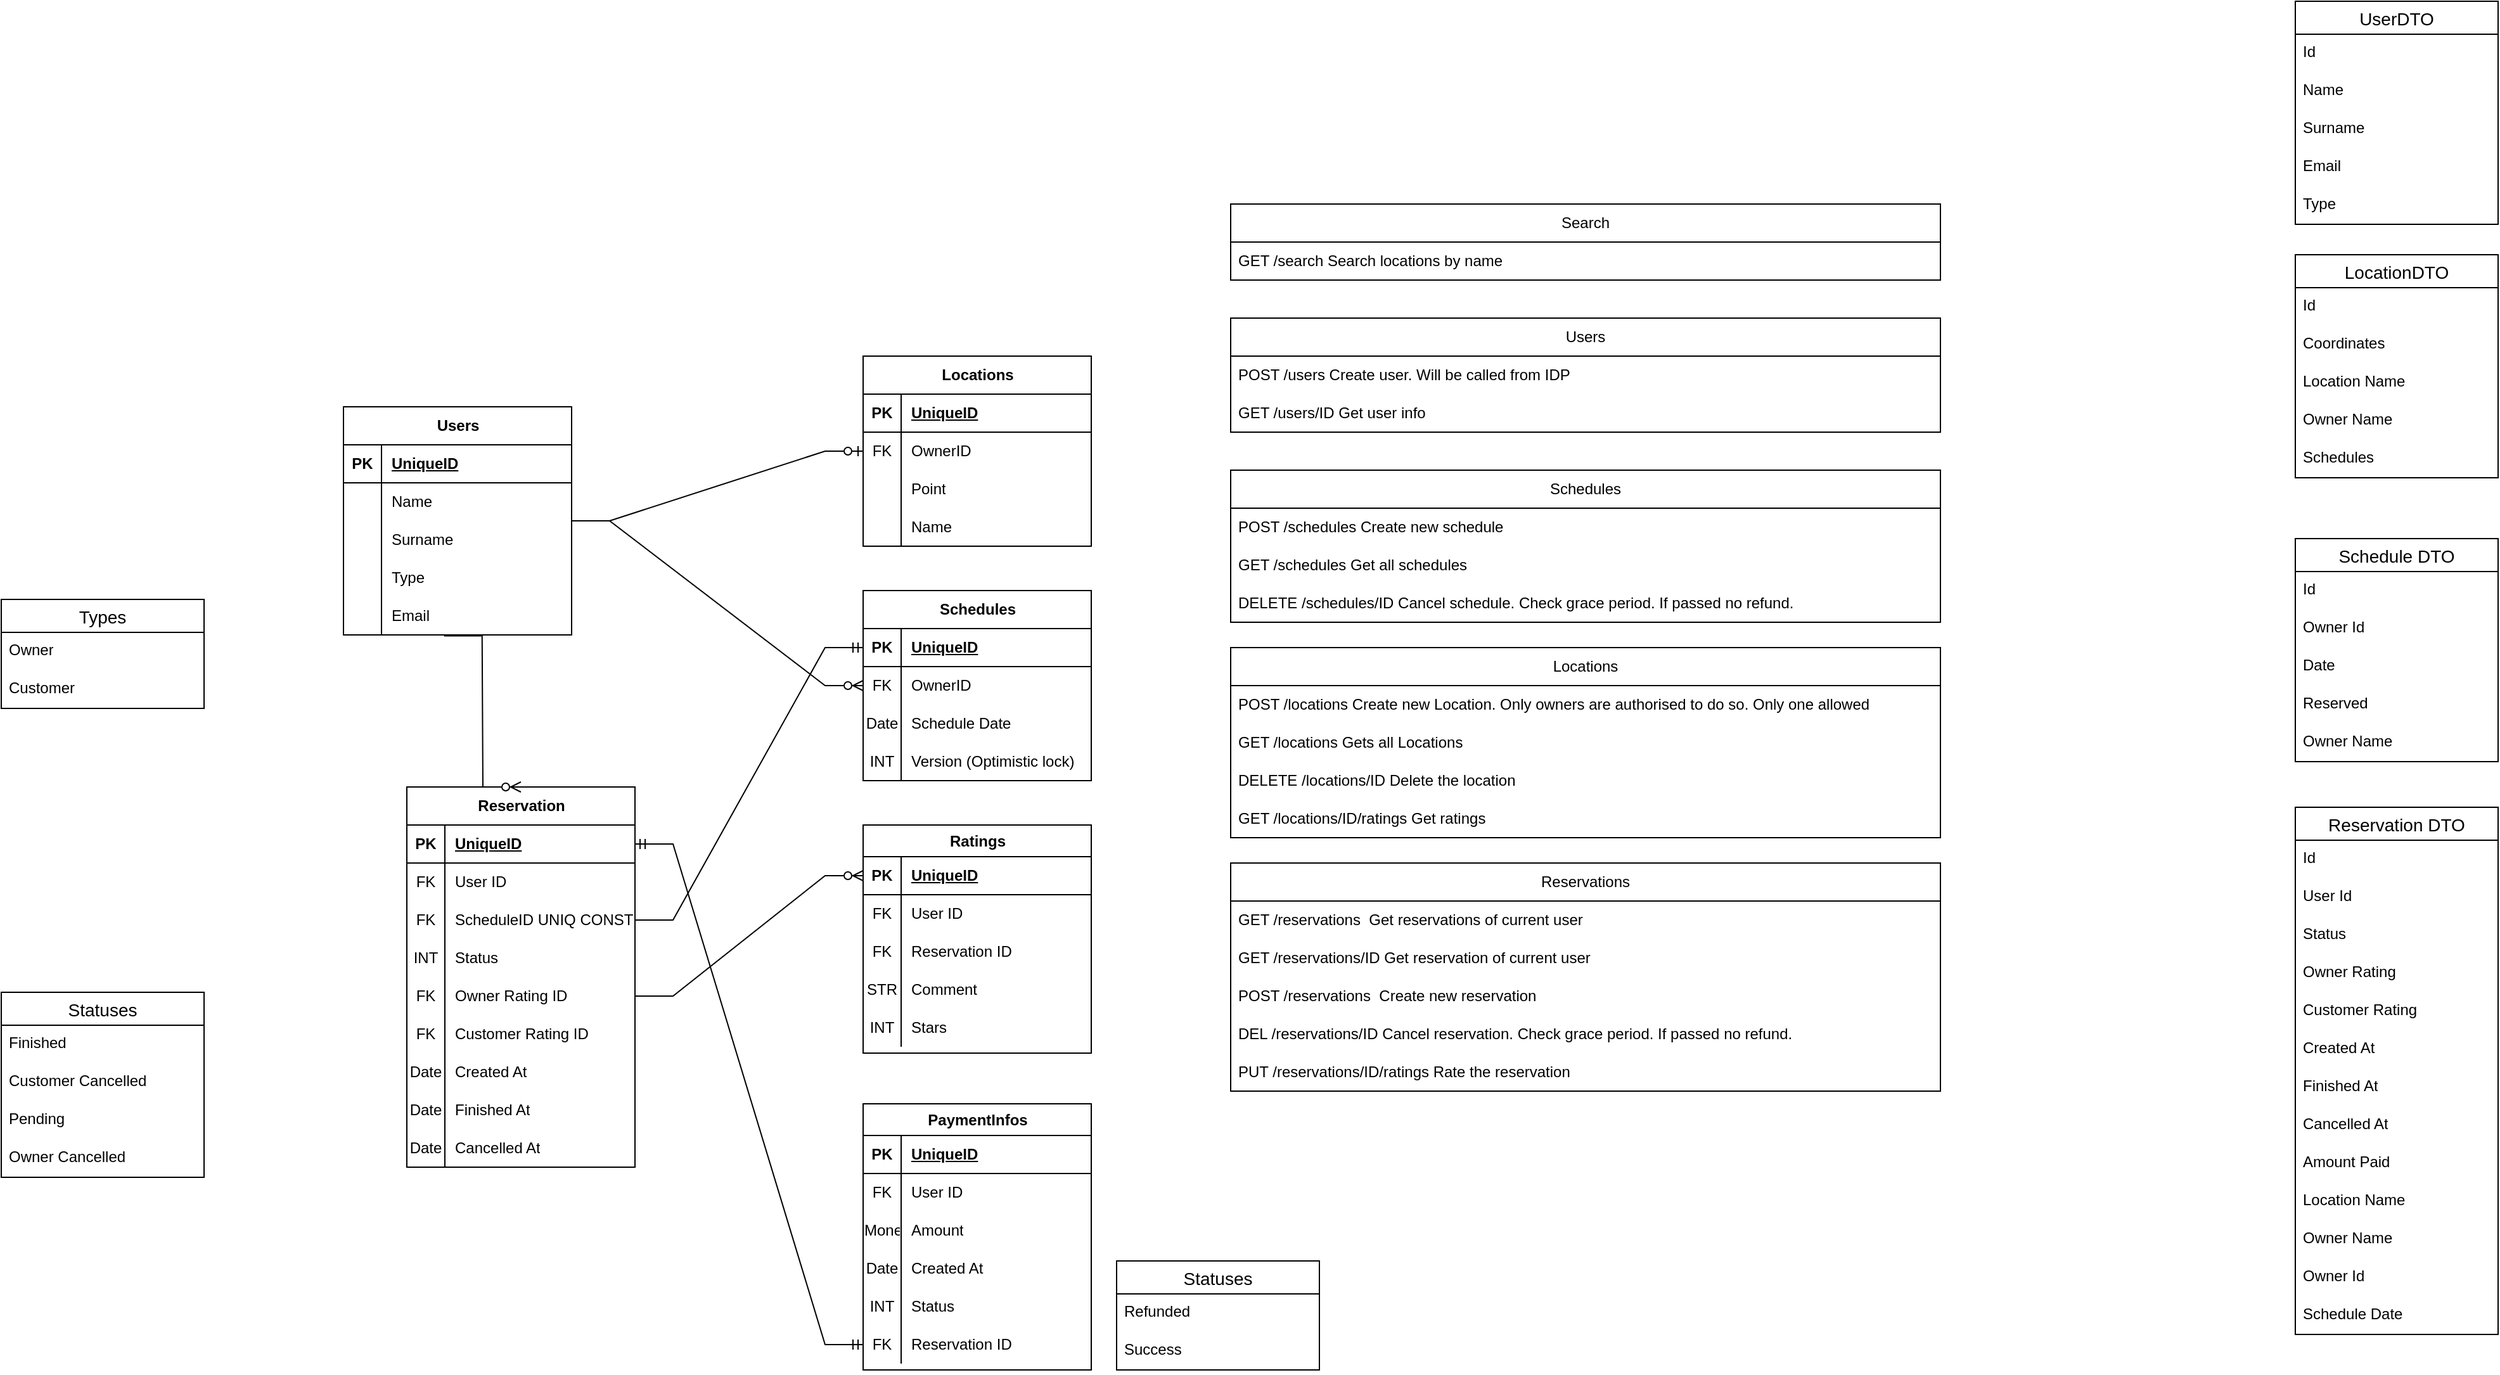 <mxfile version="24.0.1" type="device">
  <diagram name="Page-1" id="3cFkuHnCAGyWRIBKNSIx">
    <mxGraphModel dx="2236" dy="1949" grid="1" gridSize="10" guides="1" tooltips="1" connect="1" arrows="1" fold="1" page="1" pageScale="1" pageWidth="1600" pageHeight="1200" math="0" shadow="0">
      <root>
        <mxCell id="0" />
        <mxCell id="1" parent="0" />
        <mxCell id="SvgguCyREbQWjPHnLZV8-1" value="Users" style="shape=table;startSize=30;container=1;collapsible=1;childLayout=tableLayout;fixedRows=1;rowLines=0;fontStyle=1;align=center;resizeLast=1;html=1;" parent="1" vertex="1">
          <mxGeometry x="70" y="-90" width="180" height="180" as="geometry" />
        </mxCell>
        <mxCell id="SvgguCyREbQWjPHnLZV8-2" value="" style="shape=tableRow;horizontal=0;startSize=0;swimlaneHead=0;swimlaneBody=0;fillColor=none;collapsible=0;dropTarget=0;points=[[0,0.5],[1,0.5]];portConstraint=eastwest;top=0;left=0;right=0;bottom=1;" parent="SvgguCyREbQWjPHnLZV8-1" vertex="1">
          <mxGeometry y="30" width="180" height="30" as="geometry" />
        </mxCell>
        <mxCell id="SvgguCyREbQWjPHnLZV8-3" value="PK" style="shape=partialRectangle;connectable=0;fillColor=none;top=0;left=0;bottom=0;right=0;fontStyle=1;overflow=hidden;whiteSpace=wrap;html=1;" parent="SvgguCyREbQWjPHnLZV8-2" vertex="1">
          <mxGeometry width="30" height="30" as="geometry">
            <mxRectangle width="30" height="30" as="alternateBounds" />
          </mxGeometry>
        </mxCell>
        <mxCell id="SvgguCyREbQWjPHnLZV8-4" value="UniqueID" style="shape=partialRectangle;connectable=0;fillColor=none;top=0;left=0;bottom=0;right=0;align=left;spacingLeft=6;fontStyle=5;overflow=hidden;whiteSpace=wrap;html=1;" parent="SvgguCyREbQWjPHnLZV8-2" vertex="1">
          <mxGeometry x="30" width="150" height="30" as="geometry">
            <mxRectangle width="150" height="30" as="alternateBounds" />
          </mxGeometry>
        </mxCell>
        <mxCell id="SvgguCyREbQWjPHnLZV8-5" value="" style="shape=tableRow;horizontal=0;startSize=0;swimlaneHead=0;swimlaneBody=0;fillColor=none;collapsible=0;dropTarget=0;points=[[0,0.5],[1,0.5]];portConstraint=eastwest;top=0;left=0;right=0;bottom=0;" parent="SvgguCyREbQWjPHnLZV8-1" vertex="1">
          <mxGeometry y="60" width="180" height="30" as="geometry" />
        </mxCell>
        <mxCell id="SvgguCyREbQWjPHnLZV8-6" value="" style="shape=partialRectangle;connectable=0;fillColor=none;top=0;left=0;bottom=0;right=0;editable=1;overflow=hidden;whiteSpace=wrap;html=1;" parent="SvgguCyREbQWjPHnLZV8-5" vertex="1">
          <mxGeometry width="30" height="30" as="geometry">
            <mxRectangle width="30" height="30" as="alternateBounds" />
          </mxGeometry>
        </mxCell>
        <mxCell id="SvgguCyREbQWjPHnLZV8-7" value="Name" style="shape=partialRectangle;connectable=0;fillColor=none;top=0;left=0;bottom=0;right=0;align=left;spacingLeft=6;overflow=hidden;whiteSpace=wrap;html=1;" parent="SvgguCyREbQWjPHnLZV8-5" vertex="1">
          <mxGeometry x="30" width="150" height="30" as="geometry">
            <mxRectangle width="150" height="30" as="alternateBounds" />
          </mxGeometry>
        </mxCell>
        <mxCell id="SvgguCyREbQWjPHnLZV8-8" value="" style="shape=tableRow;horizontal=0;startSize=0;swimlaneHead=0;swimlaneBody=0;fillColor=none;collapsible=0;dropTarget=0;points=[[0,0.5],[1,0.5]];portConstraint=eastwest;top=0;left=0;right=0;bottom=0;" parent="SvgguCyREbQWjPHnLZV8-1" vertex="1">
          <mxGeometry y="90" width="180" height="30" as="geometry" />
        </mxCell>
        <mxCell id="SvgguCyREbQWjPHnLZV8-9" value="" style="shape=partialRectangle;connectable=0;fillColor=none;top=0;left=0;bottom=0;right=0;editable=1;overflow=hidden;whiteSpace=wrap;html=1;" parent="SvgguCyREbQWjPHnLZV8-8" vertex="1">
          <mxGeometry width="30" height="30" as="geometry">
            <mxRectangle width="30" height="30" as="alternateBounds" />
          </mxGeometry>
        </mxCell>
        <mxCell id="SvgguCyREbQWjPHnLZV8-10" value="Surname" style="shape=partialRectangle;connectable=0;fillColor=none;top=0;left=0;bottom=0;right=0;align=left;spacingLeft=6;overflow=hidden;whiteSpace=wrap;html=1;" parent="SvgguCyREbQWjPHnLZV8-8" vertex="1">
          <mxGeometry x="30" width="150" height="30" as="geometry">
            <mxRectangle width="150" height="30" as="alternateBounds" />
          </mxGeometry>
        </mxCell>
        <mxCell id="SvgguCyREbQWjPHnLZV8-11" value="" style="shape=tableRow;horizontal=0;startSize=0;swimlaneHead=0;swimlaneBody=0;fillColor=none;collapsible=0;dropTarget=0;points=[[0,0.5],[1,0.5]];portConstraint=eastwest;top=0;left=0;right=0;bottom=0;" parent="SvgguCyREbQWjPHnLZV8-1" vertex="1">
          <mxGeometry y="120" width="180" height="30" as="geometry" />
        </mxCell>
        <mxCell id="SvgguCyREbQWjPHnLZV8-12" value="" style="shape=partialRectangle;connectable=0;fillColor=none;top=0;left=0;bottom=0;right=0;editable=1;overflow=hidden;whiteSpace=wrap;html=1;" parent="SvgguCyREbQWjPHnLZV8-11" vertex="1">
          <mxGeometry width="30" height="30" as="geometry">
            <mxRectangle width="30" height="30" as="alternateBounds" />
          </mxGeometry>
        </mxCell>
        <mxCell id="SvgguCyREbQWjPHnLZV8-13" value="Type" style="shape=partialRectangle;connectable=0;fillColor=none;top=0;left=0;bottom=0;right=0;align=left;spacingLeft=6;overflow=hidden;whiteSpace=wrap;html=1;" parent="SvgguCyREbQWjPHnLZV8-11" vertex="1">
          <mxGeometry x="30" width="150" height="30" as="geometry">
            <mxRectangle width="150" height="30" as="alternateBounds" />
          </mxGeometry>
        </mxCell>
        <mxCell id="SvgguCyREbQWjPHnLZV8-91" style="shape=tableRow;horizontal=0;startSize=0;swimlaneHead=0;swimlaneBody=0;fillColor=none;collapsible=0;dropTarget=0;points=[[0,0.5],[1,0.5]];portConstraint=eastwest;top=0;left=0;right=0;bottom=0;" parent="SvgguCyREbQWjPHnLZV8-1" vertex="1">
          <mxGeometry y="150" width="180" height="30" as="geometry" />
        </mxCell>
        <mxCell id="SvgguCyREbQWjPHnLZV8-92" style="shape=partialRectangle;connectable=0;fillColor=none;top=0;left=0;bottom=0;right=0;editable=1;overflow=hidden;whiteSpace=wrap;html=1;" parent="SvgguCyREbQWjPHnLZV8-91" vertex="1">
          <mxGeometry width="30" height="30" as="geometry">
            <mxRectangle width="30" height="30" as="alternateBounds" />
          </mxGeometry>
        </mxCell>
        <mxCell id="SvgguCyREbQWjPHnLZV8-93" value="Email" style="shape=partialRectangle;connectable=0;fillColor=none;top=0;left=0;bottom=0;right=0;align=left;spacingLeft=6;overflow=hidden;whiteSpace=wrap;html=1;" parent="SvgguCyREbQWjPHnLZV8-91" vertex="1">
          <mxGeometry x="30" width="150" height="30" as="geometry">
            <mxRectangle width="150" height="30" as="alternateBounds" />
          </mxGeometry>
        </mxCell>
        <mxCell id="SvgguCyREbQWjPHnLZV8-14" value="Reservation" style="shape=table;startSize=30;container=1;collapsible=1;childLayout=tableLayout;fixedRows=1;rowLines=0;fontStyle=1;align=center;resizeLast=1;html=1;" parent="1" vertex="1">
          <mxGeometry x="120" y="210" width="180" height="300" as="geometry" />
        </mxCell>
        <mxCell id="SvgguCyREbQWjPHnLZV8-15" value="" style="shape=tableRow;horizontal=0;startSize=0;swimlaneHead=0;swimlaneBody=0;fillColor=none;collapsible=0;dropTarget=0;points=[[0,0.5],[1,0.5]];portConstraint=eastwest;top=0;left=0;right=0;bottom=1;" parent="SvgguCyREbQWjPHnLZV8-14" vertex="1">
          <mxGeometry y="30" width="180" height="30" as="geometry" />
        </mxCell>
        <mxCell id="SvgguCyREbQWjPHnLZV8-16" value="PK" style="shape=partialRectangle;connectable=0;fillColor=none;top=0;left=0;bottom=0;right=0;fontStyle=1;overflow=hidden;whiteSpace=wrap;html=1;" parent="SvgguCyREbQWjPHnLZV8-15" vertex="1">
          <mxGeometry width="30" height="30" as="geometry">
            <mxRectangle width="30" height="30" as="alternateBounds" />
          </mxGeometry>
        </mxCell>
        <mxCell id="SvgguCyREbQWjPHnLZV8-17" value="UniqueID" style="shape=partialRectangle;connectable=0;fillColor=none;top=0;left=0;bottom=0;right=0;align=left;spacingLeft=6;fontStyle=5;overflow=hidden;whiteSpace=wrap;html=1;" parent="SvgguCyREbQWjPHnLZV8-15" vertex="1">
          <mxGeometry x="30" width="150" height="30" as="geometry">
            <mxRectangle width="150" height="30" as="alternateBounds" />
          </mxGeometry>
        </mxCell>
        <mxCell id="SvgguCyREbQWjPHnLZV8-18" value="" style="shape=tableRow;horizontal=0;startSize=0;swimlaneHead=0;swimlaneBody=0;fillColor=none;collapsible=0;dropTarget=0;points=[[0,0.5],[1,0.5]];portConstraint=eastwest;top=0;left=0;right=0;bottom=0;" parent="SvgguCyREbQWjPHnLZV8-14" vertex="1">
          <mxGeometry y="60" width="180" height="30" as="geometry" />
        </mxCell>
        <mxCell id="SvgguCyREbQWjPHnLZV8-19" value="FK" style="shape=partialRectangle;connectable=0;fillColor=none;top=0;left=0;bottom=0;right=0;editable=1;overflow=hidden;whiteSpace=wrap;html=1;" parent="SvgguCyREbQWjPHnLZV8-18" vertex="1">
          <mxGeometry width="30" height="30" as="geometry">
            <mxRectangle width="30" height="30" as="alternateBounds" />
          </mxGeometry>
        </mxCell>
        <mxCell id="SvgguCyREbQWjPHnLZV8-20" value="User ID" style="shape=partialRectangle;connectable=0;fillColor=none;top=0;left=0;bottom=0;right=0;align=left;spacingLeft=6;overflow=hidden;whiteSpace=wrap;html=1;" parent="SvgguCyREbQWjPHnLZV8-18" vertex="1">
          <mxGeometry x="30" width="150" height="30" as="geometry">
            <mxRectangle width="150" height="30" as="alternateBounds" />
          </mxGeometry>
        </mxCell>
        <mxCell id="SvgguCyREbQWjPHnLZV8-21" value="" style="shape=tableRow;horizontal=0;startSize=0;swimlaneHead=0;swimlaneBody=0;fillColor=none;collapsible=0;dropTarget=0;points=[[0,0.5],[1,0.5]];portConstraint=eastwest;top=0;left=0;right=0;bottom=0;" parent="SvgguCyREbQWjPHnLZV8-14" vertex="1">
          <mxGeometry y="90" width="180" height="30" as="geometry" />
        </mxCell>
        <mxCell id="SvgguCyREbQWjPHnLZV8-22" value="FK" style="shape=partialRectangle;connectable=0;fillColor=none;top=0;left=0;bottom=0;right=0;editable=1;overflow=hidden;whiteSpace=wrap;html=1;" parent="SvgguCyREbQWjPHnLZV8-21" vertex="1">
          <mxGeometry width="30" height="30" as="geometry">
            <mxRectangle width="30" height="30" as="alternateBounds" />
          </mxGeometry>
        </mxCell>
        <mxCell id="SvgguCyREbQWjPHnLZV8-23" value="ScheduleID UNIQ CONST" style="shape=partialRectangle;connectable=0;fillColor=none;top=0;left=0;bottom=0;right=0;align=left;spacingLeft=6;overflow=hidden;whiteSpace=wrap;html=1;" parent="SvgguCyREbQWjPHnLZV8-21" vertex="1">
          <mxGeometry x="30" width="150" height="30" as="geometry">
            <mxRectangle width="150" height="30" as="alternateBounds" />
          </mxGeometry>
        </mxCell>
        <mxCell id="SvgguCyREbQWjPHnLZV8-24" value="" style="shape=tableRow;horizontal=0;startSize=0;swimlaneHead=0;swimlaneBody=0;fillColor=none;collapsible=0;dropTarget=0;points=[[0,0.5],[1,0.5]];portConstraint=eastwest;top=0;left=0;right=0;bottom=0;" parent="SvgguCyREbQWjPHnLZV8-14" vertex="1">
          <mxGeometry y="120" width="180" height="30" as="geometry" />
        </mxCell>
        <mxCell id="SvgguCyREbQWjPHnLZV8-25" value="INT" style="shape=partialRectangle;connectable=0;fillColor=none;top=0;left=0;bottom=0;right=0;editable=1;overflow=hidden;whiteSpace=wrap;html=1;" parent="SvgguCyREbQWjPHnLZV8-24" vertex="1">
          <mxGeometry width="30" height="30" as="geometry">
            <mxRectangle width="30" height="30" as="alternateBounds" />
          </mxGeometry>
        </mxCell>
        <mxCell id="SvgguCyREbQWjPHnLZV8-26" value="Status" style="shape=partialRectangle;connectable=0;fillColor=none;top=0;left=0;bottom=0;right=0;align=left;spacingLeft=6;overflow=hidden;whiteSpace=wrap;html=1;" parent="SvgguCyREbQWjPHnLZV8-24" vertex="1">
          <mxGeometry x="30" width="150" height="30" as="geometry">
            <mxRectangle width="150" height="30" as="alternateBounds" />
          </mxGeometry>
        </mxCell>
        <mxCell id="SvgguCyREbQWjPHnLZV8-41" style="shape=tableRow;horizontal=0;startSize=0;swimlaneHead=0;swimlaneBody=0;fillColor=none;collapsible=0;dropTarget=0;points=[[0,0.5],[1,0.5]];portConstraint=eastwest;top=0;left=0;right=0;bottom=0;" parent="SvgguCyREbQWjPHnLZV8-14" vertex="1">
          <mxGeometry y="150" width="180" height="30" as="geometry" />
        </mxCell>
        <mxCell id="SvgguCyREbQWjPHnLZV8-42" value="FK" style="shape=partialRectangle;connectable=0;fillColor=none;top=0;left=0;bottom=0;right=0;editable=1;overflow=hidden;whiteSpace=wrap;html=1;" parent="SvgguCyREbQWjPHnLZV8-41" vertex="1">
          <mxGeometry width="30" height="30" as="geometry">
            <mxRectangle width="30" height="30" as="alternateBounds" />
          </mxGeometry>
        </mxCell>
        <mxCell id="SvgguCyREbQWjPHnLZV8-43" value="Owner Rating ID" style="shape=partialRectangle;connectable=0;fillColor=none;top=0;left=0;bottom=0;right=0;align=left;spacingLeft=6;overflow=hidden;whiteSpace=wrap;html=1;" parent="SvgguCyREbQWjPHnLZV8-41" vertex="1">
          <mxGeometry x="30" width="150" height="30" as="geometry">
            <mxRectangle width="150" height="30" as="alternateBounds" />
          </mxGeometry>
        </mxCell>
        <mxCell id="SvgguCyREbQWjPHnLZV8-78" style="shape=tableRow;horizontal=0;startSize=0;swimlaneHead=0;swimlaneBody=0;fillColor=none;collapsible=0;dropTarget=0;points=[[0,0.5],[1,0.5]];portConstraint=eastwest;top=0;left=0;right=0;bottom=0;" parent="SvgguCyREbQWjPHnLZV8-14" vertex="1">
          <mxGeometry y="180" width="180" height="30" as="geometry" />
        </mxCell>
        <mxCell id="SvgguCyREbQWjPHnLZV8-79" value="FK" style="shape=partialRectangle;connectable=0;fillColor=none;top=0;left=0;bottom=0;right=0;editable=1;overflow=hidden;whiteSpace=wrap;html=1;" parent="SvgguCyREbQWjPHnLZV8-78" vertex="1">
          <mxGeometry width="30" height="30" as="geometry">
            <mxRectangle width="30" height="30" as="alternateBounds" />
          </mxGeometry>
        </mxCell>
        <mxCell id="SvgguCyREbQWjPHnLZV8-80" value="Customer Rating ID" style="shape=partialRectangle;connectable=0;fillColor=none;top=0;left=0;bottom=0;right=0;align=left;spacingLeft=6;overflow=hidden;whiteSpace=wrap;html=1;" parent="SvgguCyREbQWjPHnLZV8-78" vertex="1">
          <mxGeometry x="30" width="150" height="30" as="geometry">
            <mxRectangle width="150" height="30" as="alternateBounds" />
          </mxGeometry>
        </mxCell>
        <mxCell id="p0pps07FOHElQhbZ_W9Z-16" style="shape=tableRow;horizontal=0;startSize=0;swimlaneHead=0;swimlaneBody=0;fillColor=none;collapsible=0;dropTarget=0;points=[[0,0.5],[1,0.5]];portConstraint=eastwest;top=0;left=0;right=0;bottom=0;" parent="SvgguCyREbQWjPHnLZV8-14" vertex="1">
          <mxGeometry y="210" width="180" height="30" as="geometry" />
        </mxCell>
        <mxCell id="p0pps07FOHElQhbZ_W9Z-17" value="Date" style="shape=partialRectangle;connectable=0;fillColor=none;top=0;left=0;bottom=0;right=0;editable=1;overflow=hidden;whiteSpace=wrap;html=1;" parent="p0pps07FOHElQhbZ_W9Z-16" vertex="1">
          <mxGeometry width="30" height="30" as="geometry">
            <mxRectangle width="30" height="30" as="alternateBounds" />
          </mxGeometry>
        </mxCell>
        <mxCell id="p0pps07FOHElQhbZ_W9Z-18" value="Created At" style="shape=partialRectangle;connectable=0;fillColor=none;top=0;left=0;bottom=0;right=0;align=left;spacingLeft=6;overflow=hidden;whiteSpace=wrap;html=1;" parent="p0pps07FOHElQhbZ_W9Z-16" vertex="1">
          <mxGeometry x="30" width="150" height="30" as="geometry">
            <mxRectangle width="150" height="30" as="alternateBounds" />
          </mxGeometry>
        </mxCell>
        <mxCell id="p0pps07FOHElQhbZ_W9Z-19" style="shape=tableRow;horizontal=0;startSize=0;swimlaneHead=0;swimlaneBody=0;fillColor=none;collapsible=0;dropTarget=0;points=[[0,0.5],[1,0.5]];portConstraint=eastwest;top=0;left=0;right=0;bottom=0;" parent="SvgguCyREbQWjPHnLZV8-14" vertex="1">
          <mxGeometry y="240" width="180" height="30" as="geometry" />
        </mxCell>
        <mxCell id="p0pps07FOHElQhbZ_W9Z-20" value="Date" style="shape=partialRectangle;connectable=0;fillColor=none;top=0;left=0;bottom=0;right=0;editable=1;overflow=hidden;whiteSpace=wrap;html=1;" parent="p0pps07FOHElQhbZ_W9Z-19" vertex="1">
          <mxGeometry width="30" height="30" as="geometry">
            <mxRectangle width="30" height="30" as="alternateBounds" />
          </mxGeometry>
        </mxCell>
        <mxCell id="p0pps07FOHElQhbZ_W9Z-21" value="Finished At" style="shape=partialRectangle;connectable=0;fillColor=none;top=0;left=0;bottom=0;right=0;align=left;spacingLeft=6;overflow=hidden;whiteSpace=wrap;html=1;" parent="p0pps07FOHElQhbZ_W9Z-19" vertex="1">
          <mxGeometry x="30" width="150" height="30" as="geometry">
            <mxRectangle width="150" height="30" as="alternateBounds" />
          </mxGeometry>
        </mxCell>
        <mxCell id="p0pps07FOHElQhbZ_W9Z-22" style="shape=tableRow;horizontal=0;startSize=0;swimlaneHead=0;swimlaneBody=0;fillColor=none;collapsible=0;dropTarget=0;points=[[0,0.5],[1,0.5]];portConstraint=eastwest;top=0;left=0;right=0;bottom=0;" parent="SvgguCyREbQWjPHnLZV8-14" vertex="1">
          <mxGeometry y="270" width="180" height="30" as="geometry" />
        </mxCell>
        <mxCell id="p0pps07FOHElQhbZ_W9Z-23" value="Date" style="shape=partialRectangle;connectable=0;fillColor=none;top=0;left=0;bottom=0;right=0;editable=1;overflow=hidden;whiteSpace=wrap;html=1;" parent="p0pps07FOHElQhbZ_W9Z-22" vertex="1">
          <mxGeometry width="30" height="30" as="geometry">
            <mxRectangle width="30" height="30" as="alternateBounds" />
          </mxGeometry>
        </mxCell>
        <mxCell id="p0pps07FOHElQhbZ_W9Z-24" value="Cancelled At" style="shape=partialRectangle;connectable=0;fillColor=none;top=0;left=0;bottom=0;right=0;align=left;spacingLeft=6;overflow=hidden;whiteSpace=wrap;html=1;" parent="p0pps07FOHElQhbZ_W9Z-22" vertex="1">
          <mxGeometry x="30" width="150" height="30" as="geometry">
            <mxRectangle width="150" height="30" as="alternateBounds" />
          </mxGeometry>
        </mxCell>
        <mxCell id="SvgguCyREbQWjPHnLZV8-27" value="Schedules" style="shape=table;startSize=30;container=1;collapsible=1;childLayout=tableLayout;fixedRows=1;rowLines=0;fontStyle=1;align=center;resizeLast=1;html=1;" parent="1" vertex="1">
          <mxGeometry x="480" y="55" width="180" height="150" as="geometry" />
        </mxCell>
        <mxCell id="SvgguCyREbQWjPHnLZV8-28" value="" style="shape=tableRow;horizontal=0;startSize=0;swimlaneHead=0;swimlaneBody=0;fillColor=none;collapsible=0;dropTarget=0;points=[[0,0.5],[1,0.5]];portConstraint=eastwest;top=0;left=0;right=0;bottom=1;" parent="SvgguCyREbQWjPHnLZV8-27" vertex="1">
          <mxGeometry y="30" width="180" height="30" as="geometry" />
        </mxCell>
        <mxCell id="SvgguCyREbQWjPHnLZV8-29" value="PK" style="shape=partialRectangle;connectable=0;fillColor=none;top=0;left=0;bottom=0;right=0;fontStyle=1;overflow=hidden;whiteSpace=wrap;html=1;" parent="SvgguCyREbQWjPHnLZV8-28" vertex="1">
          <mxGeometry width="30" height="30" as="geometry">
            <mxRectangle width="30" height="30" as="alternateBounds" />
          </mxGeometry>
        </mxCell>
        <mxCell id="SvgguCyREbQWjPHnLZV8-30" value="UniqueID" style="shape=partialRectangle;connectable=0;fillColor=none;top=0;left=0;bottom=0;right=0;align=left;spacingLeft=6;fontStyle=5;overflow=hidden;whiteSpace=wrap;html=1;" parent="SvgguCyREbQWjPHnLZV8-28" vertex="1">
          <mxGeometry x="30" width="150" height="30" as="geometry">
            <mxRectangle width="150" height="30" as="alternateBounds" />
          </mxGeometry>
        </mxCell>
        <mxCell id="SvgguCyREbQWjPHnLZV8-31" value="" style="shape=tableRow;horizontal=0;startSize=0;swimlaneHead=0;swimlaneBody=0;fillColor=none;collapsible=0;dropTarget=0;points=[[0,0.5],[1,0.5]];portConstraint=eastwest;top=0;left=0;right=0;bottom=0;" parent="SvgguCyREbQWjPHnLZV8-27" vertex="1">
          <mxGeometry y="60" width="180" height="30" as="geometry" />
        </mxCell>
        <mxCell id="SvgguCyREbQWjPHnLZV8-32" value="FK" style="shape=partialRectangle;connectable=0;fillColor=none;top=0;left=0;bottom=0;right=0;editable=1;overflow=hidden;whiteSpace=wrap;html=1;" parent="SvgguCyREbQWjPHnLZV8-31" vertex="1">
          <mxGeometry width="30" height="30" as="geometry">
            <mxRectangle width="30" height="30" as="alternateBounds" />
          </mxGeometry>
        </mxCell>
        <mxCell id="SvgguCyREbQWjPHnLZV8-33" value="OwnerID" style="shape=partialRectangle;connectable=0;fillColor=none;top=0;left=0;bottom=0;right=0;align=left;spacingLeft=6;overflow=hidden;whiteSpace=wrap;html=1;" parent="SvgguCyREbQWjPHnLZV8-31" vertex="1">
          <mxGeometry x="30" width="150" height="30" as="geometry">
            <mxRectangle width="150" height="30" as="alternateBounds" />
          </mxGeometry>
        </mxCell>
        <mxCell id="SvgguCyREbQWjPHnLZV8-34" value="" style="shape=tableRow;horizontal=0;startSize=0;swimlaneHead=0;swimlaneBody=0;fillColor=none;collapsible=0;dropTarget=0;points=[[0,0.5],[1,0.5]];portConstraint=eastwest;top=0;left=0;right=0;bottom=0;" parent="SvgguCyREbQWjPHnLZV8-27" vertex="1">
          <mxGeometry y="90" width="180" height="30" as="geometry" />
        </mxCell>
        <mxCell id="SvgguCyREbQWjPHnLZV8-35" value="Date" style="shape=partialRectangle;connectable=0;fillColor=none;top=0;left=0;bottom=0;right=0;editable=1;overflow=hidden;whiteSpace=wrap;html=1;" parent="SvgguCyREbQWjPHnLZV8-34" vertex="1">
          <mxGeometry width="30" height="30" as="geometry">
            <mxRectangle width="30" height="30" as="alternateBounds" />
          </mxGeometry>
        </mxCell>
        <mxCell id="SvgguCyREbQWjPHnLZV8-36" value="Schedule Date" style="shape=partialRectangle;connectable=0;fillColor=none;top=0;left=0;bottom=0;right=0;align=left;spacingLeft=6;overflow=hidden;whiteSpace=wrap;html=1;" parent="SvgguCyREbQWjPHnLZV8-34" vertex="1">
          <mxGeometry x="30" width="150" height="30" as="geometry">
            <mxRectangle width="150" height="30" as="alternateBounds" />
          </mxGeometry>
        </mxCell>
        <mxCell id="SvgguCyREbQWjPHnLZV8-37" value="" style="shape=tableRow;horizontal=0;startSize=0;swimlaneHead=0;swimlaneBody=0;fillColor=none;collapsible=0;dropTarget=0;points=[[0,0.5],[1,0.5]];portConstraint=eastwest;top=0;left=0;right=0;bottom=0;" parent="SvgguCyREbQWjPHnLZV8-27" vertex="1">
          <mxGeometry y="120" width="180" height="30" as="geometry" />
        </mxCell>
        <mxCell id="SvgguCyREbQWjPHnLZV8-38" value="INT" style="shape=partialRectangle;connectable=0;fillColor=none;top=0;left=0;bottom=0;right=0;editable=1;overflow=hidden;whiteSpace=wrap;html=1;" parent="SvgguCyREbQWjPHnLZV8-37" vertex="1">
          <mxGeometry width="30" height="30" as="geometry">
            <mxRectangle width="30" height="30" as="alternateBounds" />
          </mxGeometry>
        </mxCell>
        <mxCell id="SvgguCyREbQWjPHnLZV8-39" value="Version (Optimistic lock)" style="shape=partialRectangle;connectable=0;fillColor=none;top=0;left=0;bottom=0;right=0;align=left;spacingLeft=6;overflow=hidden;whiteSpace=wrap;html=1;" parent="SvgguCyREbQWjPHnLZV8-37" vertex="1">
          <mxGeometry x="30" width="150" height="30" as="geometry">
            <mxRectangle width="150" height="30" as="alternateBounds" />
          </mxGeometry>
        </mxCell>
        <mxCell id="SvgguCyREbQWjPHnLZV8-44" value="Ratings" style="shape=table;startSize=25;container=1;collapsible=1;childLayout=tableLayout;fixedRows=1;rowLines=0;fontStyle=1;align=center;resizeLast=1;html=1;" parent="1" vertex="1">
          <mxGeometry x="480" y="240" width="180" height="180" as="geometry" />
        </mxCell>
        <mxCell id="SvgguCyREbQWjPHnLZV8-45" value="" style="shape=tableRow;horizontal=0;startSize=0;swimlaneHead=0;swimlaneBody=0;fillColor=none;collapsible=0;dropTarget=0;points=[[0,0.5],[1,0.5]];portConstraint=eastwest;top=0;left=0;right=0;bottom=1;" parent="SvgguCyREbQWjPHnLZV8-44" vertex="1">
          <mxGeometry y="25" width="180" height="30" as="geometry" />
        </mxCell>
        <mxCell id="SvgguCyREbQWjPHnLZV8-46" value="PK" style="shape=partialRectangle;connectable=0;fillColor=none;top=0;left=0;bottom=0;right=0;fontStyle=1;overflow=hidden;whiteSpace=wrap;html=1;" parent="SvgguCyREbQWjPHnLZV8-45" vertex="1">
          <mxGeometry width="30" height="30" as="geometry">
            <mxRectangle width="30" height="30" as="alternateBounds" />
          </mxGeometry>
        </mxCell>
        <mxCell id="SvgguCyREbQWjPHnLZV8-47" value="UniqueID" style="shape=partialRectangle;connectable=0;fillColor=none;top=0;left=0;bottom=0;right=0;align=left;spacingLeft=6;fontStyle=5;overflow=hidden;whiteSpace=wrap;html=1;" parent="SvgguCyREbQWjPHnLZV8-45" vertex="1">
          <mxGeometry x="30" width="150" height="30" as="geometry">
            <mxRectangle width="150" height="30" as="alternateBounds" />
          </mxGeometry>
        </mxCell>
        <mxCell id="SvgguCyREbQWjPHnLZV8-48" value="" style="shape=tableRow;horizontal=0;startSize=0;swimlaneHead=0;swimlaneBody=0;fillColor=none;collapsible=0;dropTarget=0;points=[[0,0.5],[1,0.5]];portConstraint=eastwest;top=0;left=0;right=0;bottom=0;" parent="SvgguCyREbQWjPHnLZV8-44" vertex="1">
          <mxGeometry y="55" width="180" height="30" as="geometry" />
        </mxCell>
        <mxCell id="SvgguCyREbQWjPHnLZV8-49" value="FK" style="shape=partialRectangle;connectable=0;fillColor=none;top=0;left=0;bottom=0;right=0;editable=1;overflow=hidden;whiteSpace=wrap;html=1;" parent="SvgguCyREbQWjPHnLZV8-48" vertex="1">
          <mxGeometry width="30" height="30" as="geometry">
            <mxRectangle width="30" height="30" as="alternateBounds" />
          </mxGeometry>
        </mxCell>
        <mxCell id="SvgguCyREbQWjPHnLZV8-50" value="User ID" style="shape=partialRectangle;connectable=0;fillColor=none;top=0;left=0;bottom=0;right=0;align=left;spacingLeft=6;overflow=hidden;whiteSpace=wrap;html=1;" parent="SvgguCyREbQWjPHnLZV8-48" vertex="1">
          <mxGeometry x="30" width="150" height="30" as="geometry">
            <mxRectangle width="150" height="30" as="alternateBounds" />
          </mxGeometry>
        </mxCell>
        <mxCell id="SvgguCyREbQWjPHnLZV8-51" value="" style="shape=tableRow;horizontal=0;startSize=0;swimlaneHead=0;swimlaneBody=0;fillColor=none;collapsible=0;dropTarget=0;points=[[0,0.5],[1,0.5]];portConstraint=eastwest;top=0;left=0;right=0;bottom=0;" parent="SvgguCyREbQWjPHnLZV8-44" vertex="1">
          <mxGeometry y="85" width="180" height="30" as="geometry" />
        </mxCell>
        <mxCell id="SvgguCyREbQWjPHnLZV8-52" value="FK" style="shape=partialRectangle;connectable=0;fillColor=none;top=0;left=0;bottom=0;right=0;editable=1;overflow=hidden;whiteSpace=wrap;html=1;" parent="SvgguCyREbQWjPHnLZV8-51" vertex="1">
          <mxGeometry width="30" height="30" as="geometry">
            <mxRectangle width="30" height="30" as="alternateBounds" />
          </mxGeometry>
        </mxCell>
        <mxCell id="SvgguCyREbQWjPHnLZV8-53" value="Reservation ID" style="shape=partialRectangle;connectable=0;fillColor=none;top=0;left=0;bottom=0;right=0;align=left;spacingLeft=6;overflow=hidden;whiteSpace=wrap;html=1;" parent="SvgguCyREbQWjPHnLZV8-51" vertex="1">
          <mxGeometry x="30" width="150" height="30" as="geometry">
            <mxRectangle width="150" height="30" as="alternateBounds" />
          </mxGeometry>
        </mxCell>
        <mxCell id="SvgguCyREbQWjPHnLZV8-54" value="" style="shape=tableRow;horizontal=0;startSize=0;swimlaneHead=0;swimlaneBody=0;fillColor=none;collapsible=0;dropTarget=0;points=[[0,0.5],[1,0.5]];portConstraint=eastwest;top=0;left=0;right=0;bottom=0;" parent="SvgguCyREbQWjPHnLZV8-44" vertex="1">
          <mxGeometry y="115" width="180" height="30" as="geometry" />
        </mxCell>
        <mxCell id="SvgguCyREbQWjPHnLZV8-55" value="STR" style="shape=partialRectangle;connectable=0;fillColor=none;top=0;left=0;bottom=0;right=0;editable=1;overflow=hidden;whiteSpace=wrap;html=1;" parent="SvgguCyREbQWjPHnLZV8-54" vertex="1">
          <mxGeometry width="30" height="30" as="geometry">
            <mxRectangle width="30" height="30" as="alternateBounds" />
          </mxGeometry>
        </mxCell>
        <mxCell id="SvgguCyREbQWjPHnLZV8-56" value="Comment" style="shape=partialRectangle;connectable=0;fillColor=none;top=0;left=0;bottom=0;right=0;align=left;spacingLeft=6;overflow=hidden;whiteSpace=wrap;html=1;" parent="SvgguCyREbQWjPHnLZV8-54" vertex="1">
          <mxGeometry x="30" width="150" height="30" as="geometry">
            <mxRectangle width="150" height="30" as="alternateBounds" />
          </mxGeometry>
        </mxCell>
        <mxCell id="SvgguCyREbQWjPHnLZV8-57" style="shape=tableRow;horizontal=0;startSize=0;swimlaneHead=0;swimlaneBody=0;fillColor=none;collapsible=0;dropTarget=0;points=[[0,0.5],[1,0.5]];portConstraint=eastwest;top=0;left=0;right=0;bottom=0;" parent="SvgguCyREbQWjPHnLZV8-44" vertex="1">
          <mxGeometry y="145" width="180" height="30" as="geometry" />
        </mxCell>
        <mxCell id="SvgguCyREbQWjPHnLZV8-58" value="INT" style="shape=partialRectangle;connectable=0;fillColor=none;top=0;left=0;bottom=0;right=0;editable=1;overflow=hidden;whiteSpace=wrap;html=1;" parent="SvgguCyREbQWjPHnLZV8-57" vertex="1">
          <mxGeometry width="30" height="30" as="geometry">
            <mxRectangle width="30" height="30" as="alternateBounds" />
          </mxGeometry>
        </mxCell>
        <mxCell id="SvgguCyREbQWjPHnLZV8-59" value="Stars" style="shape=partialRectangle;connectable=0;fillColor=none;top=0;left=0;bottom=0;right=0;align=left;spacingLeft=6;overflow=hidden;whiteSpace=wrap;html=1;" parent="SvgguCyREbQWjPHnLZV8-57" vertex="1">
          <mxGeometry x="30" width="150" height="30" as="geometry">
            <mxRectangle width="150" height="30" as="alternateBounds" />
          </mxGeometry>
        </mxCell>
        <mxCell id="SvgguCyREbQWjPHnLZV8-60" value="Locations" style="shape=table;startSize=30;container=1;collapsible=1;childLayout=tableLayout;fixedRows=1;rowLines=0;fontStyle=1;align=center;resizeLast=1;html=1;" parent="1" vertex="1">
          <mxGeometry x="480" y="-130" width="180" height="150" as="geometry" />
        </mxCell>
        <mxCell id="SvgguCyREbQWjPHnLZV8-61" value="" style="shape=tableRow;horizontal=0;startSize=0;swimlaneHead=0;swimlaneBody=0;fillColor=none;collapsible=0;dropTarget=0;points=[[0,0.5],[1,0.5]];portConstraint=eastwest;top=0;left=0;right=0;bottom=1;" parent="SvgguCyREbQWjPHnLZV8-60" vertex="1">
          <mxGeometry y="30" width="180" height="30" as="geometry" />
        </mxCell>
        <mxCell id="SvgguCyREbQWjPHnLZV8-62" value="PK" style="shape=partialRectangle;connectable=0;fillColor=none;top=0;left=0;bottom=0;right=0;fontStyle=1;overflow=hidden;whiteSpace=wrap;html=1;" parent="SvgguCyREbQWjPHnLZV8-61" vertex="1">
          <mxGeometry width="30" height="30" as="geometry">
            <mxRectangle width="30" height="30" as="alternateBounds" />
          </mxGeometry>
        </mxCell>
        <mxCell id="SvgguCyREbQWjPHnLZV8-63" value="UniqueID" style="shape=partialRectangle;connectable=0;fillColor=none;top=0;left=0;bottom=0;right=0;align=left;spacingLeft=6;fontStyle=5;overflow=hidden;whiteSpace=wrap;html=1;" parent="SvgguCyREbQWjPHnLZV8-61" vertex="1">
          <mxGeometry x="30" width="150" height="30" as="geometry">
            <mxRectangle width="150" height="30" as="alternateBounds" />
          </mxGeometry>
        </mxCell>
        <mxCell id="SvgguCyREbQWjPHnLZV8-64" value="" style="shape=tableRow;horizontal=0;startSize=0;swimlaneHead=0;swimlaneBody=0;fillColor=none;collapsible=0;dropTarget=0;points=[[0,0.5],[1,0.5]];portConstraint=eastwest;top=0;left=0;right=0;bottom=0;" parent="SvgguCyREbQWjPHnLZV8-60" vertex="1">
          <mxGeometry y="60" width="180" height="30" as="geometry" />
        </mxCell>
        <mxCell id="SvgguCyREbQWjPHnLZV8-65" value="FK" style="shape=partialRectangle;connectable=0;fillColor=none;top=0;left=0;bottom=0;right=0;editable=1;overflow=hidden;whiteSpace=wrap;html=1;" parent="SvgguCyREbQWjPHnLZV8-64" vertex="1">
          <mxGeometry width="30" height="30" as="geometry">
            <mxRectangle width="30" height="30" as="alternateBounds" />
          </mxGeometry>
        </mxCell>
        <mxCell id="SvgguCyREbQWjPHnLZV8-66" value="OwnerID" style="shape=partialRectangle;connectable=0;fillColor=none;top=0;left=0;bottom=0;right=0;align=left;spacingLeft=6;overflow=hidden;whiteSpace=wrap;html=1;" parent="SvgguCyREbQWjPHnLZV8-64" vertex="1">
          <mxGeometry x="30" width="150" height="30" as="geometry">
            <mxRectangle width="150" height="30" as="alternateBounds" />
          </mxGeometry>
        </mxCell>
        <mxCell id="SvgguCyREbQWjPHnLZV8-67" value="" style="shape=tableRow;horizontal=0;startSize=0;swimlaneHead=0;swimlaneBody=0;fillColor=none;collapsible=0;dropTarget=0;points=[[0,0.5],[1,0.5]];portConstraint=eastwest;top=0;left=0;right=0;bottom=0;" parent="SvgguCyREbQWjPHnLZV8-60" vertex="1">
          <mxGeometry y="90" width="180" height="30" as="geometry" />
        </mxCell>
        <mxCell id="SvgguCyREbQWjPHnLZV8-68" value="" style="shape=partialRectangle;connectable=0;fillColor=none;top=0;left=0;bottom=0;right=0;editable=1;overflow=hidden;whiteSpace=wrap;html=1;" parent="SvgguCyREbQWjPHnLZV8-67" vertex="1">
          <mxGeometry width="30" height="30" as="geometry">
            <mxRectangle width="30" height="30" as="alternateBounds" />
          </mxGeometry>
        </mxCell>
        <mxCell id="SvgguCyREbQWjPHnLZV8-69" value="Point" style="shape=partialRectangle;connectable=0;fillColor=none;top=0;left=0;bottom=0;right=0;align=left;spacingLeft=6;overflow=hidden;whiteSpace=wrap;html=1;" parent="SvgguCyREbQWjPHnLZV8-67" vertex="1">
          <mxGeometry x="30" width="150" height="30" as="geometry">
            <mxRectangle width="150" height="30" as="alternateBounds" />
          </mxGeometry>
        </mxCell>
        <mxCell id="SvgguCyREbQWjPHnLZV8-70" value="" style="shape=tableRow;horizontal=0;startSize=0;swimlaneHead=0;swimlaneBody=0;fillColor=none;collapsible=0;dropTarget=0;points=[[0,0.5],[1,0.5]];portConstraint=eastwest;top=0;left=0;right=0;bottom=0;" parent="SvgguCyREbQWjPHnLZV8-60" vertex="1">
          <mxGeometry y="120" width="180" height="30" as="geometry" />
        </mxCell>
        <mxCell id="SvgguCyREbQWjPHnLZV8-71" value="" style="shape=partialRectangle;connectable=0;fillColor=none;top=0;left=0;bottom=0;right=0;editable=1;overflow=hidden;whiteSpace=wrap;html=1;" parent="SvgguCyREbQWjPHnLZV8-70" vertex="1">
          <mxGeometry width="30" height="30" as="geometry">
            <mxRectangle width="30" height="30" as="alternateBounds" />
          </mxGeometry>
        </mxCell>
        <mxCell id="SvgguCyREbQWjPHnLZV8-72" value="Name" style="shape=partialRectangle;connectable=0;fillColor=none;top=0;left=0;bottom=0;right=0;align=left;spacingLeft=6;overflow=hidden;whiteSpace=wrap;html=1;" parent="SvgguCyREbQWjPHnLZV8-70" vertex="1">
          <mxGeometry x="30" width="150" height="30" as="geometry">
            <mxRectangle width="150" height="30" as="alternateBounds" />
          </mxGeometry>
        </mxCell>
        <mxCell id="SvgguCyREbQWjPHnLZV8-74" value="" style="edgeStyle=entityRelationEdgeStyle;fontSize=12;html=1;endArrow=ERzeroToMany;endFill=1;rounded=0;" parent="1" source="SvgguCyREbQWjPHnLZV8-1" target="SvgguCyREbQWjPHnLZV8-27" edge="1">
          <mxGeometry width="100" height="100" relative="1" as="geometry">
            <mxPoint x="380" y="200" as="sourcePoint" />
            <mxPoint x="480" y="100" as="targetPoint" />
          </mxGeometry>
        </mxCell>
        <mxCell id="SvgguCyREbQWjPHnLZV8-75" value="" style="edgeStyle=entityRelationEdgeStyle;fontSize=12;html=1;endArrow=ERzeroToOne;endFill=1;rounded=0;" parent="1" source="SvgguCyREbQWjPHnLZV8-1" target="SvgguCyREbQWjPHnLZV8-60" edge="1">
          <mxGeometry width="100" height="100" relative="1" as="geometry">
            <mxPoint x="380" y="200" as="sourcePoint" />
            <mxPoint x="480" y="100" as="targetPoint" />
          </mxGeometry>
        </mxCell>
        <mxCell id="SvgguCyREbQWjPHnLZV8-76" value="" style="edgeStyle=entityRelationEdgeStyle;fontSize=12;html=1;endArrow=ERzeroToMany;endFill=1;rounded=0;exitX=0.441;exitY=1.024;exitDx=0;exitDy=0;exitPerimeter=0;entryX=0.5;entryY=0;entryDx=0;entryDy=0;" parent="1" source="SvgguCyREbQWjPHnLZV8-91" target="SvgguCyREbQWjPHnLZV8-14" edge="1">
          <mxGeometry width="100" height="100" relative="1" as="geometry">
            <mxPoint x="110.0" y="143.21" as="sourcePoint" />
            <mxPoint x="289.28" y="420" as="targetPoint" />
            <Array as="points">
              <mxPoint x="130" y="210" />
              <mxPoint x="99.28" y="270" />
              <mxPoint x="99.28" y="280" />
              <mxPoint x="109.28" y="210" />
              <mxPoint x="159.28" y="250" />
            </Array>
          </mxGeometry>
        </mxCell>
        <mxCell id="SvgguCyREbQWjPHnLZV8-81" value="" style="edgeStyle=entityRelationEdgeStyle;fontSize=12;html=1;endArrow=ERzeroToMany;endFill=1;rounded=0;exitX=1;exitY=0.5;exitDx=0;exitDy=0;entryX=0;entryY=0.5;entryDx=0;entryDy=0;" parent="1" source="SvgguCyREbQWjPHnLZV8-41" target="SvgguCyREbQWjPHnLZV8-45" edge="1">
          <mxGeometry width="100" height="100" relative="1" as="geometry">
            <mxPoint x="370" y="510" as="sourcePoint" />
            <mxPoint x="600" y="535" as="targetPoint" />
          </mxGeometry>
        </mxCell>
        <mxCell id="SvgguCyREbQWjPHnLZV8-82" value="" style="edgeStyle=entityRelationEdgeStyle;fontSize=12;html=1;endArrow=ERmandOne;rounded=0;exitX=1;exitY=0.5;exitDx=0;exitDy=0;entryX=0;entryY=0.5;entryDx=0;entryDy=0;" parent="1" source="SvgguCyREbQWjPHnLZV8-21" target="SvgguCyREbQWjPHnLZV8-28" edge="1">
          <mxGeometry width="100" height="100" relative="1" as="geometry">
            <mxPoint x="390" y="340" as="sourcePoint" />
            <mxPoint x="490" y="240" as="targetPoint" />
          </mxGeometry>
        </mxCell>
        <mxCell id="SvgguCyREbQWjPHnLZV8-83" value="Statuses" style="swimlane;fontStyle=0;childLayout=stackLayout;horizontal=1;startSize=26;horizontalStack=0;resizeParent=1;resizeParentMax=0;resizeLast=0;collapsible=1;marginBottom=0;align=center;fontSize=14;" parent="1" vertex="1">
          <mxGeometry x="-200" y="372" width="160" height="146" as="geometry" />
        </mxCell>
        <mxCell id="SvgguCyREbQWjPHnLZV8-84" value="Finished" style="text;strokeColor=none;fillColor=none;spacingLeft=4;spacingRight=4;overflow=hidden;rotatable=0;points=[[0,0.5],[1,0.5]];portConstraint=eastwest;fontSize=12;whiteSpace=wrap;html=1;" parent="SvgguCyREbQWjPHnLZV8-83" vertex="1">
          <mxGeometry y="26" width="160" height="30" as="geometry" />
        </mxCell>
        <mxCell id="SvgguCyREbQWjPHnLZV8-85" value="Customer Cancelled" style="text;strokeColor=none;fillColor=none;spacingLeft=4;spacingRight=4;overflow=hidden;rotatable=0;points=[[0,0.5],[1,0.5]];portConstraint=eastwest;fontSize=12;whiteSpace=wrap;html=1;" parent="SvgguCyREbQWjPHnLZV8-83" vertex="1">
          <mxGeometry y="56" width="160" height="30" as="geometry" />
        </mxCell>
        <mxCell id="SvgguCyREbQWjPHnLZV8-86" value="Pending" style="text;strokeColor=none;fillColor=none;spacingLeft=4;spacingRight=4;overflow=hidden;rotatable=0;points=[[0,0.5],[1,0.5]];portConstraint=eastwest;fontSize=12;whiteSpace=wrap;html=1;" parent="SvgguCyREbQWjPHnLZV8-83" vertex="1">
          <mxGeometry y="86" width="160" height="30" as="geometry" />
        </mxCell>
        <mxCell id="p0pps07FOHElQhbZ_W9Z-7" value="Owner Cancelled" style="text;strokeColor=none;fillColor=none;spacingLeft=4;spacingRight=4;overflow=hidden;rotatable=0;points=[[0,0.5],[1,0.5]];portConstraint=eastwest;fontSize=12;whiteSpace=wrap;html=1;" parent="SvgguCyREbQWjPHnLZV8-83" vertex="1">
          <mxGeometry y="116" width="160" height="30" as="geometry" />
        </mxCell>
        <mxCell id="SvgguCyREbQWjPHnLZV8-87" value="Types" style="swimlane;fontStyle=0;childLayout=stackLayout;horizontal=1;startSize=26;horizontalStack=0;resizeParent=1;resizeParentMax=0;resizeLast=0;collapsible=1;marginBottom=0;align=center;fontSize=14;" parent="1" vertex="1">
          <mxGeometry x="-200" y="62" width="160" height="86" as="geometry" />
        </mxCell>
        <mxCell id="SvgguCyREbQWjPHnLZV8-88" value="Owner" style="text;strokeColor=none;fillColor=none;spacingLeft=4;spacingRight=4;overflow=hidden;rotatable=0;points=[[0,0.5],[1,0.5]];portConstraint=eastwest;fontSize=12;whiteSpace=wrap;html=1;" parent="SvgguCyREbQWjPHnLZV8-87" vertex="1">
          <mxGeometry y="26" width="160" height="30" as="geometry" />
        </mxCell>
        <mxCell id="SvgguCyREbQWjPHnLZV8-89" value="Customer" style="text;strokeColor=none;fillColor=none;spacingLeft=4;spacingRight=4;overflow=hidden;rotatable=0;points=[[0,0.5],[1,0.5]];portConstraint=eastwest;fontSize=12;whiteSpace=wrap;html=1;" parent="SvgguCyREbQWjPHnLZV8-87" vertex="1">
          <mxGeometry y="56" width="160" height="30" as="geometry" />
        </mxCell>
        <mxCell id="hAjxITKCniKeyOd37vBr-1" value="Locations" style="swimlane;fontStyle=0;childLayout=stackLayout;horizontal=1;startSize=30;horizontalStack=0;resizeParent=1;resizeParentMax=0;resizeLast=0;collapsible=1;marginBottom=0;whiteSpace=wrap;html=1;" parent="1" vertex="1">
          <mxGeometry x="770" y="100" width="560" height="150" as="geometry" />
        </mxCell>
        <mxCell id="hAjxITKCniKeyOd37vBr-2" value="POST /locations Create new Location. Only owners are authorised to do so. Only one allowed" style="text;strokeColor=none;fillColor=none;align=left;verticalAlign=middle;spacingLeft=4;spacingRight=4;overflow=hidden;points=[[0,0.5],[1,0.5]];portConstraint=eastwest;rotatable=0;whiteSpace=wrap;html=1;" parent="hAjxITKCniKeyOd37vBr-1" vertex="1">
          <mxGeometry y="30" width="560" height="30" as="geometry" />
        </mxCell>
        <mxCell id="hAjxITKCniKeyOd37vBr-4" value="GET /locations Gets all Locations" style="text;strokeColor=none;fillColor=none;align=left;verticalAlign=middle;spacingLeft=4;spacingRight=4;overflow=hidden;points=[[0,0.5],[1,0.5]];portConstraint=eastwest;rotatable=0;whiteSpace=wrap;html=1;" parent="hAjxITKCniKeyOd37vBr-1" vertex="1">
          <mxGeometry y="60" width="560" height="30" as="geometry" />
        </mxCell>
        <mxCell id="p0pps07FOHElQhbZ_W9Z-6" value="DELETE /locations/ID Delete the location" style="text;strokeColor=none;fillColor=none;align=left;verticalAlign=middle;spacingLeft=4;spacingRight=4;overflow=hidden;points=[[0,0.5],[1,0.5]];portConstraint=eastwest;rotatable=0;whiteSpace=wrap;html=1;" parent="hAjxITKCniKeyOd37vBr-1" vertex="1">
          <mxGeometry y="90" width="560" height="30" as="geometry" />
        </mxCell>
        <mxCell id="p0pps07FOHElQhbZ_W9Z-8" value="GET /locations/ID/ratings Get ratings" style="text;strokeColor=none;fillColor=none;align=left;verticalAlign=middle;spacingLeft=4;spacingRight=4;overflow=hidden;points=[[0,0.5],[1,0.5]];portConstraint=eastwest;rotatable=0;whiteSpace=wrap;html=1;" parent="hAjxITKCniKeyOd37vBr-1" vertex="1">
          <mxGeometry y="120" width="560" height="30" as="geometry" />
        </mxCell>
        <mxCell id="hAjxITKCniKeyOd37vBr-6" value="Schedules" style="swimlane;fontStyle=0;childLayout=stackLayout;horizontal=1;startSize=30;horizontalStack=0;resizeParent=1;resizeParentMax=0;resizeLast=0;collapsible=1;marginBottom=0;whiteSpace=wrap;html=1;" parent="1" vertex="1">
          <mxGeometry x="770" y="-40" width="560" height="120" as="geometry" />
        </mxCell>
        <mxCell id="hAjxITKCniKeyOd37vBr-7" value="POST /schedules Create new schedule" style="text;strokeColor=none;fillColor=none;align=left;verticalAlign=middle;spacingLeft=4;spacingRight=4;overflow=hidden;points=[[0,0.5],[1,0.5]];portConstraint=eastwest;rotatable=0;whiteSpace=wrap;html=1;" parent="hAjxITKCniKeyOd37vBr-6" vertex="1">
          <mxGeometry y="30" width="560" height="30" as="geometry" />
        </mxCell>
        <mxCell id="hAjxITKCniKeyOd37vBr-8" value="GET /schedules Get all schedules" style="text;strokeColor=none;fillColor=none;align=left;verticalAlign=middle;spacingLeft=4;spacingRight=4;overflow=hidden;points=[[0,0.5],[1,0.5]];portConstraint=eastwest;rotatable=0;whiteSpace=wrap;html=1;" parent="hAjxITKCniKeyOd37vBr-6" vertex="1">
          <mxGeometry y="60" width="560" height="30" as="geometry" />
        </mxCell>
        <mxCell id="hAjxITKCniKeyOd37vBr-9" value="DELETE /schedules/ID Cancel schedule. Check grace period. If passed no refund." style="text;strokeColor=none;fillColor=none;align=left;verticalAlign=middle;spacingLeft=4;spacingRight=4;overflow=hidden;points=[[0,0.5],[1,0.5]];portConstraint=eastwest;rotatable=0;whiteSpace=wrap;html=1;" parent="hAjxITKCniKeyOd37vBr-6" vertex="1">
          <mxGeometry y="90" width="560" height="30" as="geometry" />
        </mxCell>
        <mxCell id="hAjxITKCniKeyOd37vBr-10" value="Reservations" style="swimlane;fontStyle=0;childLayout=stackLayout;horizontal=1;startSize=30;horizontalStack=0;resizeParent=1;resizeParentMax=0;resizeLast=0;collapsible=1;marginBottom=0;whiteSpace=wrap;html=1;" parent="1" vertex="1">
          <mxGeometry x="770" y="270" width="560" height="180" as="geometry" />
        </mxCell>
        <mxCell id="hAjxITKCniKeyOd37vBr-11" value="GET /reservations&amp;nbsp; Get reservations of current user" style="text;strokeColor=none;fillColor=none;align=left;verticalAlign=middle;spacingLeft=4;spacingRight=4;overflow=hidden;points=[[0,0.5],[1,0.5]];portConstraint=eastwest;rotatable=0;whiteSpace=wrap;html=1;" parent="hAjxITKCniKeyOd37vBr-10" vertex="1">
          <mxGeometry y="30" width="560" height="30" as="geometry" />
        </mxCell>
        <mxCell id="hAjxITKCniKeyOd37vBr-12" value="GET /reservations/ID Get reservation of current user" style="text;strokeColor=none;fillColor=none;align=left;verticalAlign=middle;spacingLeft=4;spacingRight=4;overflow=hidden;points=[[0,0.5],[1,0.5]];portConstraint=eastwest;rotatable=0;whiteSpace=wrap;html=1;" parent="hAjxITKCniKeyOd37vBr-10" vertex="1">
          <mxGeometry y="60" width="560" height="30" as="geometry" />
        </mxCell>
        <mxCell id="hAjxITKCniKeyOd37vBr-13" value="POST /reservations&amp;nbsp; Create new reservation" style="text;strokeColor=none;fillColor=none;align=left;verticalAlign=middle;spacingLeft=4;spacingRight=4;overflow=hidden;points=[[0,0.5],[1,0.5]];portConstraint=eastwest;rotatable=0;whiteSpace=wrap;html=1;" parent="hAjxITKCniKeyOd37vBr-10" vertex="1">
          <mxGeometry y="90" width="560" height="30" as="geometry" />
        </mxCell>
        <mxCell id="hAjxITKCniKeyOd37vBr-14" value="DEL /reservations/ID Cancel reservation. Check grace period. If passed no refund." style="text;strokeColor=none;fillColor=none;align=left;verticalAlign=middle;spacingLeft=4;spacingRight=4;overflow=hidden;points=[[0,0.5],[1,0.5]];portConstraint=eastwest;rotatable=0;whiteSpace=wrap;html=1;" parent="hAjxITKCniKeyOd37vBr-10" vertex="1">
          <mxGeometry y="120" width="560" height="30" as="geometry" />
        </mxCell>
        <mxCell id="p0pps07FOHElQhbZ_W9Z-1" value="PUT /reservations/ID/ratings Rate the reservation" style="text;strokeColor=none;fillColor=none;align=left;verticalAlign=middle;spacingLeft=4;spacingRight=4;overflow=hidden;points=[[0,0.5],[1,0.5]];portConstraint=eastwest;rotatable=0;whiteSpace=wrap;html=1;" parent="hAjxITKCniKeyOd37vBr-10" vertex="1">
          <mxGeometry y="150" width="560" height="30" as="geometry" />
        </mxCell>
        <mxCell id="p0pps07FOHElQhbZ_W9Z-3" value="Users" style="swimlane;fontStyle=0;childLayout=stackLayout;horizontal=1;startSize=30;horizontalStack=0;resizeParent=1;resizeParentMax=0;resizeLast=0;collapsible=1;marginBottom=0;whiteSpace=wrap;html=1;" parent="1" vertex="1">
          <mxGeometry x="770" y="-160" width="560" height="90" as="geometry" />
        </mxCell>
        <mxCell id="p0pps07FOHElQhbZ_W9Z-4" value="POST /users Create user. Will be called from IDP" style="text;strokeColor=none;fillColor=none;align=left;verticalAlign=middle;spacingLeft=4;spacingRight=4;overflow=hidden;points=[[0,0.5],[1,0.5]];portConstraint=eastwest;rotatable=0;whiteSpace=wrap;html=1;" parent="p0pps07FOHElQhbZ_W9Z-3" vertex="1">
          <mxGeometry y="30" width="560" height="30" as="geometry" />
        </mxCell>
        <mxCell id="p0pps07FOHElQhbZ_W9Z-12" value="GET /users/ID Get user info" style="text;strokeColor=none;fillColor=none;align=left;verticalAlign=middle;spacingLeft=4;spacingRight=4;overflow=hidden;points=[[0,0.5],[1,0.5]];portConstraint=eastwest;rotatable=0;whiteSpace=wrap;html=1;" parent="p0pps07FOHElQhbZ_W9Z-3" vertex="1">
          <mxGeometry y="60" width="560" height="30" as="geometry" />
        </mxCell>
        <mxCell id="p0pps07FOHElQhbZ_W9Z-10" value="Search" style="swimlane;fontStyle=0;childLayout=stackLayout;horizontal=1;startSize=30;horizontalStack=0;resizeParent=1;resizeParentMax=0;resizeLast=0;collapsible=1;marginBottom=0;whiteSpace=wrap;html=1;" parent="1" vertex="1">
          <mxGeometry x="770" y="-250" width="560" height="60" as="geometry" />
        </mxCell>
        <mxCell id="p0pps07FOHElQhbZ_W9Z-11" value="GET /search Search locations by name" style="text;strokeColor=none;fillColor=none;align=left;verticalAlign=middle;spacingLeft=4;spacingRight=4;overflow=hidden;points=[[0,0.5],[1,0.5]];portConstraint=eastwest;rotatable=0;whiteSpace=wrap;html=1;" parent="p0pps07FOHElQhbZ_W9Z-10" vertex="1">
          <mxGeometry y="30" width="560" height="30" as="geometry" />
        </mxCell>
        <mxCell id="p0pps07FOHElQhbZ_W9Z-25" value="PaymentInfos" style="shape=table;startSize=25;container=1;collapsible=1;childLayout=tableLayout;fixedRows=1;rowLines=0;fontStyle=1;align=center;resizeLast=1;html=1;" parent="1" vertex="1">
          <mxGeometry x="480" y="460" width="180" height="210" as="geometry" />
        </mxCell>
        <mxCell id="p0pps07FOHElQhbZ_W9Z-26" value="" style="shape=tableRow;horizontal=0;startSize=0;swimlaneHead=0;swimlaneBody=0;fillColor=none;collapsible=0;dropTarget=0;points=[[0,0.5],[1,0.5]];portConstraint=eastwest;top=0;left=0;right=0;bottom=1;" parent="p0pps07FOHElQhbZ_W9Z-25" vertex="1">
          <mxGeometry y="25" width="180" height="30" as="geometry" />
        </mxCell>
        <mxCell id="p0pps07FOHElQhbZ_W9Z-27" value="PK" style="shape=partialRectangle;connectable=0;fillColor=none;top=0;left=0;bottom=0;right=0;fontStyle=1;overflow=hidden;whiteSpace=wrap;html=1;" parent="p0pps07FOHElQhbZ_W9Z-26" vertex="1">
          <mxGeometry width="30" height="30" as="geometry">
            <mxRectangle width="30" height="30" as="alternateBounds" />
          </mxGeometry>
        </mxCell>
        <mxCell id="p0pps07FOHElQhbZ_W9Z-28" value="UniqueID" style="shape=partialRectangle;connectable=0;fillColor=none;top=0;left=0;bottom=0;right=0;align=left;spacingLeft=6;fontStyle=5;overflow=hidden;whiteSpace=wrap;html=1;" parent="p0pps07FOHElQhbZ_W9Z-26" vertex="1">
          <mxGeometry x="30" width="150" height="30" as="geometry">
            <mxRectangle width="150" height="30" as="alternateBounds" />
          </mxGeometry>
        </mxCell>
        <mxCell id="p0pps07FOHElQhbZ_W9Z-29" value="" style="shape=tableRow;horizontal=0;startSize=0;swimlaneHead=0;swimlaneBody=0;fillColor=none;collapsible=0;dropTarget=0;points=[[0,0.5],[1,0.5]];portConstraint=eastwest;top=0;left=0;right=0;bottom=0;" parent="p0pps07FOHElQhbZ_W9Z-25" vertex="1">
          <mxGeometry y="55" width="180" height="30" as="geometry" />
        </mxCell>
        <mxCell id="p0pps07FOHElQhbZ_W9Z-30" value="FK" style="shape=partialRectangle;connectable=0;fillColor=none;top=0;left=0;bottom=0;right=0;editable=1;overflow=hidden;whiteSpace=wrap;html=1;" parent="p0pps07FOHElQhbZ_W9Z-29" vertex="1">
          <mxGeometry width="30" height="30" as="geometry">
            <mxRectangle width="30" height="30" as="alternateBounds" />
          </mxGeometry>
        </mxCell>
        <mxCell id="p0pps07FOHElQhbZ_W9Z-31" value="User ID" style="shape=partialRectangle;connectable=0;fillColor=none;top=0;left=0;bottom=0;right=0;align=left;spacingLeft=6;overflow=hidden;whiteSpace=wrap;html=1;" parent="p0pps07FOHElQhbZ_W9Z-29" vertex="1">
          <mxGeometry x="30" width="150" height="30" as="geometry">
            <mxRectangle width="150" height="30" as="alternateBounds" />
          </mxGeometry>
        </mxCell>
        <mxCell id="p0pps07FOHElQhbZ_W9Z-32" value="" style="shape=tableRow;horizontal=0;startSize=0;swimlaneHead=0;swimlaneBody=0;fillColor=none;collapsible=0;dropTarget=0;points=[[0,0.5],[1,0.5]];portConstraint=eastwest;top=0;left=0;right=0;bottom=0;" parent="p0pps07FOHElQhbZ_W9Z-25" vertex="1">
          <mxGeometry y="85" width="180" height="30" as="geometry" />
        </mxCell>
        <mxCell id="p0pps07FOHElQhbZ_W9Z-33" value="Money" style="shape=partialRectangle;connectable=0;fillColor=none;top=0;left=0;bottom=0;right=0;editable=1;overflow=hidden;whiteSpace=wrap;html=1;" parent="p0pps07FOHElQhbZ_W9Z-32" vertex="1">
          <mxGeometry width="30" height="30" as="geometry">
            <mxRectangle width="30" height="30" as="alternateBounds" />
          </mxGeometry>
        </mxCell>
        <mxCell id="p0pps07FOHElQhbZ_W9Z-34" value="Amount" style="shape=partialRectangle;connectable=0;fillColor=none;top=0;left=0;bottom=0;right=0;align=left;spacingLeft=6;overflow=hidden;whiteSpace=wrap;html=1;" parent="p0pps07FOHElQhbZ_W9Z-32" vertex="1">
          <mxGeometry x="30" width="150" height="30" as="geometry">
            <mxRectangle width="150" height="30" as="alternateBounds" />
          </mxGeometry>
        </mxCell>
        <mxCell id="p0pps07FOHElQhbZ_W9Z-35" value="" style="shape=tableRow;horizontal=0;startSize=0;swimlaneHead=0;swimlaneBody=0;fillColor=none;collapsible=0;dropTarget=0;points=[[0,0.5],[1,0.5]];portConstraint=eastwest;top=0;left=0;right=0;bottom=0;" parent="p0pps07FOHElQhbZ_W9Z-25" vertex="1">
          <mxGeometry y="115" width="180" height="30" as="geometry" />
        </mxCell>
        <mxCell id="p0pps07FOHElQhbZ_W9Z-36" value="Date" style="shape=partialRectangle;connectable=0;fillColor=none;top=0;left=0;bottom=0;right=0;editable=1;overflow=hidden;whiteSpace=wrap;html=1;" parent="p0pps07FOHElQhbZ_W9Z-35" vertex="1">
          <mxGeometry width="30" height="30" as="geometry">
            <mxRectangle width="30" height="30" as="alternateBounds" />
          </mxGeometry>
        </mxCell>
        <mxCell id="p0pps07FOHElQhbZ_W9Z-37" value="Created At" style="shape=partialRectangle;connectable=0;fillColor=none;top=0;left=0;bottom=0;right=0;align=left;spacingLeft=6;overflow=hidden;whiteSpace=wrap;html=1;" parent="p0pps07FOHElQhbZ_W9Z-35" vertex="1">
          <mxGeometry x="30" width="150" height="30" as="geometry">
            <mxRectangle width="150" height="30" as="alternateBounds" />
          </mxGeometry>
        </mxCell>
        <mxCell id="p0pps07FOHElQhbZ_W9Z-38" style="shape=tableRow;horizontal=0;startSize=0;swimlaneHead=0;swimlaneBody=0;fillColor=none;collapsible=0;dropTarget=0;points=[[0,0.5],[1,0.5]];portConstraint=eastwest;top=0;left=0;right=0;bottom=0;" parent="p0pps07FOHElQhbZ_W9Z-25" vertex="1">
          <mxGeometry y="145" width="180" height="30" as="geometry" />
        </mxCell>
        <mxCell id="p0pps07FOHElQhbZ_W9Z-39" value="INT" style="shape=partialRectangle;connectable=0;fillColor=none;top=0;left=0;bottom=0;right=0;editable=1;overflow=hidden;whiteSpace=wrap;html=1;" parent="p0pps07FOHElQhbZ_W9Z-38" vertex="1">
          <mxGeometry width="30" height="30" as="geometry">
            <mxRectangle width="30" height="30" as="alternateBounds" />
          </mxGeometry>
        </mxCell>
        <mxCell id="p0pps07FOHElQhbZ_W9Z-40" value="Status" style="shape=partialRectangle;connectable=0;fillColor=none;top=0;left=0;bottom=0;right=0;align=left;spacingLeft=6;overflow=hidden;whiteSpace=wrap;html=1;" parent="p0pps07FOHElQhbZ_W9Z-38" vertex="1">
          <mxGeometry x="30" width="150" height="30" as="geometry">
            <mxRectangle width="150" height="30" as="alternateBounds" />
          </mxGeometry>
        </mxCell>
        <mxCell id="p0pps07FOHElQhbZ_W9Z-46" value="" style="shape=tableRow;horizontal=0;startSize=0;swimlaneHead=0;swimlaneBody=0;fillColor=none;collapsible=0;dropTarget=0;points=[[0,0.5],[1,0.5]];portConstraint=eastwest;top=0;left=0;right=0;bottom=0;" parent="p0pps07FOHElQhbZ_W9Z-25" vertex="1">
          <mxGeometry y="175" width="180" height="30" as="geometry" />
        </mxCell>
        <mxCell id="p0pps07FOHElQhbZ_W9Z-47" value="FK" style="shape=partialRectangle;connectable=0;fillColor=none;top=0;left=0;bottom=0;right=0;editable=1;overflow=hidden;whiteSpace=wrap;html=1;" parent="p0pps07FOHElQhbZ_W9Z-46" vertex="1">
          <mxGeometry width="30" height="30" as="geometry">
            <mxRectangle width="30" height="30" as="alternateBounds" />
          </mxGeometry>
        </mxCell>
        <mxCell id="p0pps07FOHElQhbZ_W9Z-48" value="Reservation ID" style="shape=partialRectangle;connectable=0;fillColor=none;top=0;left=0;bottom=0;right=0;align=left;spacingLeft=6;overflow=hidden;whiteSpace=wrap;html=1;" parent="p0pps07FOHElQhbZ_W9Z-46" vertex="1">
          <mxGeometry x="30" width="150" height="30" as="geometry">
            <mxRectangle width="150" height="30" as="alternateBounds" />
          </mxGeometry>
        </mxCell>
        <mxCell id="p0pps07FOHElQhbZ_W9Z-41" value="Statuses" style="swimlane;fontStyle=0;childLayout=stackLayout;horizontal=1;startSize=26;horizontalStack=0;resizeParent=1;resizeParentMax=0;resizeLast=0;collapsible=1;marginBottom=0;align=center;fontSize=14;" parent="1" vertex="1">
          <mxGeometry x="680" y="584" width="160" height="86" as="geometry" />
        </mxCell>
        <mxCell id="p0pps07FOHElQhbZ_W9Z-42" value="Refunded" style="text;strokeColor=none;fillColor=none;spacingLeft=4;spacingRight=4;overflow=hidden;rotatable=0;points=[[0,0.5],[1,0.5]];portConstraint=eastwest;fontSize=12;whiteSpace=wrap;html=1;" parent="p0pps07FOHElQhbZ_W9Z-41" vertex="1">
          <mxGeometry y="26" width="160" height="30" as="geometry" />
        </mxCell>
        <mxCell id="p0pps07FOHElQhbZ_W9Z-45" value="Success" style="text;strokeColor=none;fillColor=none;spacingLeft=4;spacingRight=4;overflow=hidden;rotatable=0;points=[[0,0.5],[1,0.5]];portConstraint=eastwest;fontSize=12;whiteSpace=wrap;html=1;" parent="p0pps07FOHElQhbZ_W9Z-41" vertex="1">
          <mxGeometry y="56" width="160" height="30" as="geometry" />
        </mxCell>
        <mxCell id="p0pps07FOHElQhbZ_W9Z-49" value="" style="edgeStyle=entityRelationEdgeStyle;fontSize=12;html=1;endArrow=ERmandOne;startArrow=ERmandOne;rounded=0;exitX=1;exitY=0.5;exitDx=0;exitDy=0;entryX=0;entryY=0.5;entryDx=0;entryDy=0;" parent="1" source="SvgguCyREbQWjPHnLZV8-15" target="p0pps07FOHElQhbZ_W9Z-46" edge="1">
          <mxGeometry width="100" height="100" relative="1" as="geometry">
            <mxPoint x="440" y="400" as="sourcePoint" />
            <mxPoint x="540" y="300" as="targetPoint" />
          </mxGeometry>
        </mxCell>
        <mxCell id="p0pps07FOHElQhbZ_W9Z-50" value="LocationDTO" style="swimlane;fontStyle=0;childLayout=stackLayout;horizontal=1;startSize=26;horizontalStack=0;resizeParent=1;resizeParentMax=0;resizeLast=0;collapsible=1;marginBottom=0;align=center;fontSize=14;" parent="1" vertex="1">
          <mxGeometry x="1610" y="-210" width="160" height="176" as="geometry" />
        </mxCell>
        <mxCell id="p0pps07FOHElQhbZ_W9Z-51" value="Id" style="text;strokeColor=none;fillColor=none;spacingLeft=4;spacingRight=4;overflow=hidden;rotatable=0;points=[[0,0.5],[1,0.5]];portConstraint=eastwest;fontSize=12;whiteSpace=wrap;html=1;" parent="p0pps07FOHElQhbZ_W9Z-50" vertex="1">
          <mxGeometry y="26" width="160" height="30" as="geometry" />
        </mxCell>
        <mxCell id="p0pps07FOHElQhbZ_W9Z-52" value="Coordinates" style="text;strokeColor=none;fillColor=none;spacingLeft=4;spacingRight=4;overflow=hidden;rotatable=0;points=[[0,0.5],[1,0.5]];portConstraint=eastwest;fontSize=12;whiteSpace=wrap;html=1;" parent="p0pps07FOHElQhbZ_W9Z-50" vertex="1">
          <mxGeometry y="56" width="160" height="30" as="geometry" />
        </mxCell>
        <mxCell id="p0pps07FOHElQhbZ_W9Z-63" value="Location Name" style="text;strokeColor=none;fillColor=none;spacingLeft=4;spacingRight=4;overflow=hidden;rotatable=0;points=[[0,0.5],[1,0.5]];portConstraint=eastwest;fontSize=12;whiteSpace=wrap;html=1;" parent="p0pps07FOHElQhbZ_W9Z-50" vertex="1">
          <mxGeometry y="86" width="160" height="30" as="geometry" />
        </mxCell>
        <mxCell id="p0pps07FOHElQhbZ_W9Z-64" value="Owner Name" style="text;strokeColor=none;fillColor=none;spacingLeft=4;spacingRight=4;overflow=hidden;rotatable=0;points=[[0,0.5],[1,0.5]];portConstraint=eastwest;fontSize=12;whiteSpace=wrap;html=1;" parent="p0pps07FOHElQhbZ_W9Z-50" vertex="1">
          <mxGeometry y="116" width="160" height="30" as="geometry" />
        </mxCell>
        <mxCell id="p0pps07FOHElQhbZ_W9Z-66" value="Schedules" style="text;strokeColor=none;fillColor=none;spacingLeft=4;spacingRight=4;overflow=hidden;rotatable=0;points=[[0,0.5],[1,0.5]];portConstraint=eastwest;fontSize=12;whiteSpace=wrap;html=1;" parent="p0pps07FOHElQhbZ_W9Z-50" vertex="1">
          <mxGeometry y="146" width="160" height="30" as="geometry" />
        </mxCell>
        <mxCell id="p0pps07FOHElQhbZ_W9Z-53" value="Schedule DTO" style="swimlane;fontStyle=0;childLayout=stackLayout;horizontal=1;startSize=26;horizontalStack=0;resizeParent=1;resizeParentMax=0;resizeLast=0;collapsible=1;marginBottom=0;align=center;fontSize=14;" parent="1" vertex="1">
          <mxGeometry x="1610" y="14" width="160" height="176" as="geometry" />
        </mxCell>
        <mxCell id="p0pps07FOHElQhbZ_W9Z-54" value="Id" style="text;strokeColor=none;fillColor=none;spacingLeft=4;spacingRight=4;overflow=hidden;rotatable=0;points=[[0,0.5],[1,0.5]];portConstraint=eastwest;fontSize=12;whiteSpace=wrap;html=1;" parent="p0pps07FOHElQhbZ_W9Z-53" vertex="1">
          <mxGeometry y="26" width="160" height="30" as="geometry" />
        </mxCell>
        <mxCell id="p0pps07FOHElQhbZ_W9Z-55" value="Owner Id" style="text;strokeColor=none;fillColor=none;spacingLeft=4;spacingRight=4;overflow=hidden;rotatable=0;points=[[0,0.5],[1,0.5]];portConstraint=eastwest;fontSize=12;whiteSpace=wrap;html=1;" parent="p0pps07FOHElQhbZ_W9Z-53" vertex="1">
          <mxGeometry y="56" width="160" height="30" as="geometry" />
        </mxCell>
        <mxCell id="p0pps07FOHElQhbZ_W9Z-56" value="Date" style="text;strokeColor=none;fillColor=none;spacingLeft=4;spacingRight=4;overflow=hidden;rotatable=0;points=[[0,0.5],[1,0.5]];portConstraint=eastwest;fontSize=12;whiteSpace=wrap;html=1;" parent="p0pps07FOHElQhbZ_W9Z-53" vertex="1">
          <mxGeometry y="86" width="160" height="30" as="geometry" />
        </mxCell>
        <mxCell id="p0pps07FOHElQhbZ_W9Z-57" value="Reserved" style="text;strokeColor=none;fillColor=none;spacingLeft=4;spacingRight=4;overflow=hidden;rotatable=0;points=[[0,0.5],[1,0.5]];portConstraint=eastwest;fontSize=12;whiteSpace=wrap;html=1;" parent="p0pps07FOHElQhbZ_W9Z-53" vertex="1">
          <mxGeometry y="116" width="160" height="30" as="geometry" />
        </mxCell>
        <mxCell id="p0pps07FOHElQhbZ_W9Z-67" value="Owner Name" style="text;strokeColor=none;fillColor=none;spacingLeft=4;spacingRight=4;overflow=hidden;rotatable=0;points=[[0,0.5],[1,0.5]];portConstraint=eastwest;fontSize=12;whiteSpace=wrap;html=1;" parent="p0pps07FOHElQhbZ_W9Z-53" vertex="1">
          <mxGeometry y="146" width="160" height="30" as="geometry" />
        </mxCell>
        <mxCell id="p0pps07FOHElQhbZ_W9Z-58" value="Reservation DTO" style="swimlane;fontStyle=0;childLayout=stackLayout;horizontal=1;startSize=26;horizontalStack=0;resizeParent=1;resizeParentMax=0;resizeLast=0;collapsible=1;marginBottom=0;align=center;fontSize=14;" parent="1" vertex="1">
          <mxGeometry x="1610" y="226" width="160" height="416" as="geometry" />
        </mxCell>
        <mxCell id="p0pps07FOHElQhbZ_W9Z-59" value="Id" style="text;strokeColor=none;fillColor=none;spacingLeft=4;spacingRight=4;overflow=hidden;rotatable=0;points=[[0,0.5],[1,0.5]];portConstraint=eastwest;fontSize=12;whiteSpace=wrap;html=1;" parent="p0pps07FOHElQhbZ_W9Z-58" vertex="1">
          <mxGeometry y="26" width="160" height="30" as="geometry" />
        </mxCell>
        <mxCell id="p0pps07FOHElQhbZ_W9Z-60" value="User Id" style="text;strokeColor=none;fillColor=none;spacingLeft=4;spacingRight=4;overflow=hidden;rotatable=0;points=[[0,0.5],[1,0.5]];portConstraint=eastwest;fontSize=12;whiteSpace=wrap;html=1;" parent="p0pps07FOHElQhbZ_W9Z-58" vertex="1">
          <mxGeometry y="56" width="160" height="30" as="geometry" />
        </mxCell>
        <mxCell id="p0pps07FOHElQhbZ_W9Z-62" value="Status" style="text;strokeColor=none;fillColor=none;spacingLeft=4;spacingRight=4;overflow=hidden;rotatable=0;points=[[0,0.5],[1,0.5]];portConstraint=eastwest;fontSize=12;whiteSpace=wrap;html=1;" parent="p0pps07FOHElQhbZ_W9Z-58" vertex="1">
          <mxGeometry y="86" width="160" height="30" as="geometry" />
        </mxCell>
        <mxCell id="p0pps07FOHElQhbZ_W9Z-68" value="Owner Rating" style="text;strokeColor=none;fillColor=none;spacingLeft=4;spacingRight=4;overflow=hidden;rotatable=0;points=[[0,0.5],[1,0.5]];portConstraint=eastwest;fontSize=12;whiteSpace=wrap;html=1;" parent="p0pps07FOHElQhbZ_W9Z-58" vertex="1">
          <mxGeometry y="116" width="160" height="30" as="geometry" />
        </mxCell>
        <mxCell id="p0pps07FOHElQhbZ_W9Z-69" value="Customer Rating" style="text;strokeColor=none;fillColor=none;spacingLeft=4;spacingRight=4;overflow=hidden;rotatable=0;points=[[0,0.5],[1,0.5]];portConstraint=eastwest;fontSize=12;whiteSpace=wrap;html=1;" parent="p0pps07FOHElQhbZ_W9Z-58" vertex="1">
          <mxGeometry y="146" width="160" height="30" as="geometry" />
        </mxCell>
        <mxCell id="p0pps07FOHElQhbZ_W9Z-70" value="Created At" style="text;strokeColor=none;fillColor=none;spacingLeft=4;spacingRight=4;overflow=hidden;rotatable=0;points=[[0,0.5],[1,0.5]];portConstraint=eastwest;fontSize=12;whiteSpace=wrap;html=1;" parent="p0pps07FOHElQhbZ_W9Z-58" vertex="1">
          <mxGeometry y="176" width="160" height="30" as="geometry" />
        </mxCell>
        <mxCell id="p0pps07FOHElQhbZ_W9Z-71" value="Finished At" style="text;strokeColor=none;fillColor=none;spacingLeft=4;spacingRight=4;overflow=hidden;rotatable=0;points=[[0,0.5],[1,0.5]];portConstraint=eastwest;fontSize=12;whiteSpace=wrap;html=1;" parent="p0pps07FOHElQhbZ_W9Z-58" vertex="1">
          <mxGeometry y="206" width="160" height="30" as="geometry" />
        </mxCell>
        <mxCell id="p0pps07FOHElQhbZ_W9Z-72" value="Cancelled At" style="text;strokeColor=none;fillColor=none;spacingLeft=4;spacingRight=4;overflow=hidden;rotatable=0;points=[[0,0.5],[1,0.5]];portConstraint=eastwest;fontSize=12;whiteSpace=wrap;html=1;" parent="p0pps07FOHElQhbZ_W9Z-58" vertex="1">
          <mxGeometry y="236" width="160" height="30" as="geometry" />
        </mxCell>
        <mxCell id="p0pps07FOHElQhbZ_W9Z-74" value="Amount Paid" style="text;strokeColor=none;fillColor=none;spacingLeft=4;spacingRight=4;overflow=hidden;rotatable=0;points=[[0,0.5],[1,0.5]];portConstraint=eastwest;fontSize=12;whiteSpace=wrap;html=1;" parent="p0pps07FOHElQhbZ_W9Z-58" vertex="1">
          <mxGeometry y="266" width="160" height="30" as="geometry" />
        </mxCell>
        <mxCell id="sgcLHL1m39CVTkYU-HPJ-1" value="Location Name" style="text;strokeColor=none;fillColor=none;spacingLeft=4;spacingRight=4;overflow=hidden;rotatable=0;points=[[0,0.5],[1,0.5]];portConstraint=eastwest;fontSize=12;whiteSpace=wrap;html=1;" vertex="1" parent="p0pps07FOHElQhbZ_W9Z-58">
          <mxGeometry y="296" width="160" height="30" as="geometry" />
        </mxCell>
        <mxCell id="sgcLHL1m39CVTkYU-HPJ-2" value="Owner Name" style="text;strokeColor=none;fillColor=none;spacingLeft=4;spacingRight=4;overflow=hidden;rotatable=0;points=[[0,0.5],[1,0.5]];portConstraint=eastwest;fontSize=12;whiteSpace=wrap;html=1;" vertex="1" parent="p0pps07FOHElQhbZ_W9Z-58">
          <mxGeometry y="326" width="160" height="30" as="geometry" />
        </mxCell>
        <mxCell id="sgcLHL1m39CVTkYU-HPJ-3" value="Owner Id" style="text;strokeColor=none;fillColor=none;spacingLeft=4;spacingRight=4;overflow=hidden;rotatable=0;points=[[0,0.5],[1,0.5]];portConstraint=eastwest;fontSize=12;whiteSpace=wrap;html=1;" vertex="1" parent="p0pps07FOHElQhbZ_W9Z-58">
          <mxGeometry y="356" width="160" height="30" as="geometry" />
        </mxCell>
        <mxCell id="sgcLHL1m39CVTkYU-HPJ-4" value="Schedule Date" style="text;strokeColor=none;fillColor=none;spacingLeft=4;spacingRight=4;overflow=hidden;rotatable=0;points=[[0,0.5],[1,0.5]];portConstraint=eastwest;fontSize=12;whiteSpace=wrap;html=1;" vertex="1" parent="p0pps07FOHElQhbZ_W9Z-58">
          <mxGeometry y="386" width="160" height="30" as="geometry" />
        </mxCell>
        <mxCell id="p0pps07FOHElQhbZ_W9Z-75" value="UserDTO" style="swimlane;fontStyle=0;childLayout=stackLayout;horizontal=1;startSize=26;horizontalStack=0;resizeParent=1;resizeParentMax=0;resizeLast=0;collapsible=1;marginBottom=0;align=center;fontSize=14;" parent="1" vertex="1">
          <mxGeometry x="1610" y="-410" width="160" height="176" as="geometry" />
        </mxCell>
        <mxCell id="p0pps07FOHElQhbZ_W9Z-76" value="Id" style="text;strokeColor=none;fillColor=none;spacingLeft=4;spacingRight=4;overflow=hidden;rotatable=0;points=[[0,0.5],[1,0.5]];portConstraint=eastwest;fontSize=12;whiteSpace=wrap;html=1;" parent="p0pps07FOHElQhbZ_W9Z-75" vertex="1">
          <mxGeometry y="26" width="160" height="30" as="geometry" />
        </mxCell>
        <mxCell id="p0pps07FOHElQhbZ_W9Z-77" value="Name&lt;span style=&quot;white-space: pre;&quot;&gt;&#x9;&lt;/span&gt;&lt;span style=&quot;white-space: pre;&quot;&gt;&#x9;&lt;/span&gt;" style="text;strokeColor=none;fillColor=none;spacingLeft=4;spacingRight=4;overflow=hidden;rotatable=0;points=[[0,0.5],[1,0.5]];portConstraint=eastwest;fontSize=12;whiteSpace=wrap;html=1;" parent="p0pps07FOHElQhbZ_W9Z-75" vertex="1">
          <mxGeometry y="56" width="160" height="30" as="geometry" />
        </mxCell>
        <mxCell id="p0pps07FOHElQhbZ_W9Z-78" value="Surname" style="text;strokeColor=none;fillColor=none;spacingLeft=4;spacingRight=4;overflow=hidden;rotatable=0;points=[[0,0.5],[1,0.5]];portConstraint=eastwest;fontSize=12;whiteSpace=wrap;html=1;" parent="p0pps07FOHElQhbZ_W9Z-75" vertex="1">
          <mxGeometry y="86" width="160" height="30" as="geometry" />
        </mxCell>
        <mxCell id="p0pps07FOHElQhbZ_W9Z-79" value="Email" style="text;strokeColor=none;fillColor=none;spacingLeft=4;spacingRight=4;overflow=hidden;rotatable=0;points=[[0,0.5],[1,0.5]];portConstraint=eastwest;fontSize=12;whiteSpace=wrap;html=1;" parent="p0pps07FOHElQhbZ_W9Z-75" vertex="1">
          <mxGeometry y="116" width="160" height="30" as="geometry" />
        </mxCell>
        <mxCell id="p0pps07FOHElQhbZ_W9Z-80" value="Type" style="text;strokeColor=none;fillColor=none;spacingLeft=4;spacingRight=4;overflow=hidden;rotatable=0;points=[[0,0.5],[1,0.5]];portConstraint=eastwest;fontSize=12;whiteSpace=wrap;html=1;" parent="p0pps07FOHElQhbZ_W9Z-75" vertex="1">
          <mxGeometry y="146" width="160" height="30" as="geometry" />
        </mxCell>
      </root>
    </mxGraphModel>
  </diagram>
</mxfile>
